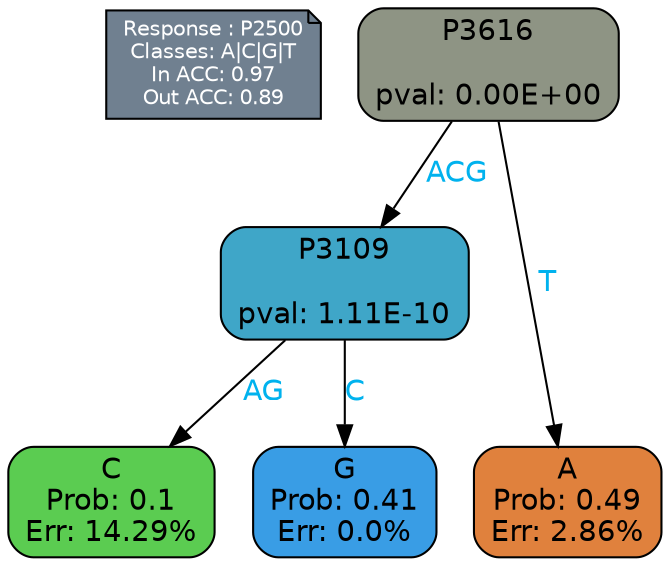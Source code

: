 digraph Tree {
node [shape=box, style="filled, rounded", color="black", fontname=helvetica] ;
graph [ranksep=equally, splines=polylines, bgcolor=transparent, dpi=600] ;
edge [fontname=helvetica] ;
LEGEND [label="Response : P2500
Classes: A|C|G|T
In ACC: 0.97
Out ACC: 0.89
",shape=note,align=left,style=filled,fillcolor="slategray",fontcolor="white",fontsize=10];1 [label="P3616

pval: 0.00E+00", fillcolor="#8e9484"] ;
2 [label="P3109

pval: 1.11E-10", fillcolor="#3fa6c8"] ;
3 [label="C
Prob: 0.1
Err: 14.29%", fillcolor="#5bcc51"] ;
4 [label="G
Prob: 0.41
Err: 0.0%", fillcolor="#399de5"] ;
5 [label="A
Prob: 0.49
Err: 2.86%", fillcolor="#e0813d"] ;
1 -> 2 [label="ACG",fontcolor=deepskyblue2] ;
1 -> 5 [label="T",fontcolor=deepskyblue2] ;
2 -> 3 [label="AG",fontcolor=deepskyblue2] ;
2 -> 4 [label="C",fontcolor=deepskyblue2] ;
{rank = same; 3;4;5;}{rank = same; LEGEND;1;}}